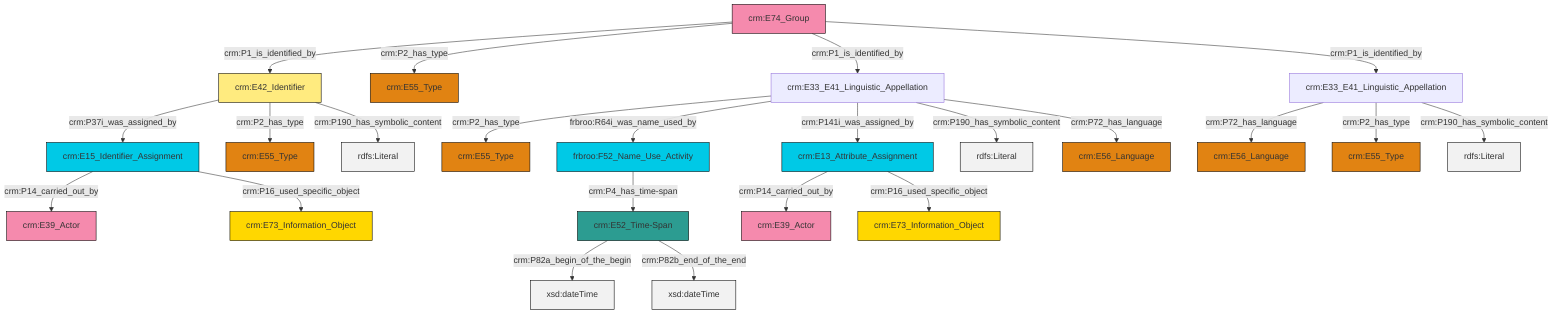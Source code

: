graph TD
classDef Literal fill:#f2f2f2,stroke:#000000;
classDef CRM_Entity fill:#FFFFFF,stroke:#000000;
classDef Temporal_Entity fill:#00C9E6, stroke:#000000;
classDef Type fill:#E18312, stroke:#000000;
classDef Time-Span fill:#2C9C91, stroke:#000000;
classDef Appellation fill:#FFEB7F, stroke:#000000;
classDef Place fill:#008836, stroke:#000000;
classDef Persistent_Item fill:#B266B2, stroke:#000000;
classDef Conceptual_Object fill:#FFD700, stroke:#000000;
classDef Physical_Thing fill:#D2B48C, stroke:#000000;
classDef Actor fill:#f58aad, stroke:#000000;
classDef PC_Classes fill:#4ce600, stroke:#000000;
classDef Multi fill:#cccccc,stroke:#000000;

2["crm:E33_E41_Linguistic_Appellation"]:::Default -->|crm:P2_has_type| 3["crm:E55_Type"]:::Type
4["crm:E13_Attribute_Assignment"]:::Temporal_Entity -->|crm:P14_carried_out_by| 5["crm:E39_Actor"]:::Actor
10["crm:E42_Identifier"]:::Appellation -->|crm:P37i_was_assigned_by| 11["crm:E15_Identifier_Assignment"]:::Temporal_Entity
11["crm:E15_Identifier_Assignment"]:::Temporal_Entity -->|crm:P14_carried_out_by| 12["crm:E39_Actor"]:::Actor
2["crm:E33_E41_Linguistic_Appellation"]:::Default -->|frbroo:R64i_was_name_used_by| 18["frbroo:F52_Name_Use_Activity"]:::Temporal_Entity
14["crm:E74_Group"]:::Actor -->|crm:P1_is_identified_by| 10["crm:E42_Identifier"]:::Appellation
18["frbroo:F52_Name_Use_Activity"]:::Temporal_Entity -->|crm:P4_has_time-span| 21["crm:E52_Time-Span"]:::Time-Span
2["crm:E33_E41_Linguistic_Appellation"]:::Default -->|crm:P141i_was_assigned_by| 4["crm:E13_Attribute_Assignment"]:::Temporal_Entity
10["crm:E42_Identifier"]:::Appellation -->|crm:P2_has_type| 8["crm:E55_Type"]:::Type
10["crm:E42_Identifier"]:::Appellation -->|crm:P190_has_symbolic_content| 24[rdfs:Literal]:::Literal
26["crm:E33_E41_Linguistic_Appellation"]:::Default -->|crm:P72_has_language| 0["crm:E56_Language"]:::Type
2["crm:E33_E41_Linguistic_Appellation"]:::Default -->|crm:P190_has_symbolic_content| 31[rdfs:Literal]:::Literal
4["crm:E13_Attribute_Assignment"]:::Temporal_Entity -->|crm:P16_used_specific_object| 19["crm:E73_Information_Object"]:::Conceptual_Object
14["crm:E74_Group"]:::Actor -->|crm:P2_has_type| 35["crm:E55_Type"]:::Type
11["crm:E15_Identifier_Assignment"]:::Temporal_Entity -->|crm:P16_used_specific_object| 32["crm:E73_Information_Object"]:::Conceptual_Object
2["crm:E33_E41_Linguistic_Appellation"]:::Default -->|crm:P72_has_language| 6["crm:E56_Language"]:::Type
21["crm:E52_Time-Span"]:::Time-Span -->|crm:P82a_begin_of_the_begin| 37[xsd:dateTime]:::Literal
21["crm:E52_Time-Span"]:::Time-Span -->|crm:P82b_end_of_the_end| 38[xsd:dateTime]:::Literal
26["crm:E33_E41_Linguistic_Appellation"]:::Default -->|crm:P2_has_type| 16["crm:E55_Type"]:::Type
14["crm:E74_Group"]:::Actor -->|crm:P1_is_identified_by| 2["crm:E33_E41_Linguistic_Appellation"]:::Default
14["crm:E74_Group"]:::Actor -->|crm:P1_is_identified_by| 26["crm:E33_E41_Linguistic_Appellation"]:::Default
26["crm:E33_E41_Linguistic_Appellation"]:::Default -->|crm:P190_has_symbolic_content| 41[rdfs:Literal]:::Literal